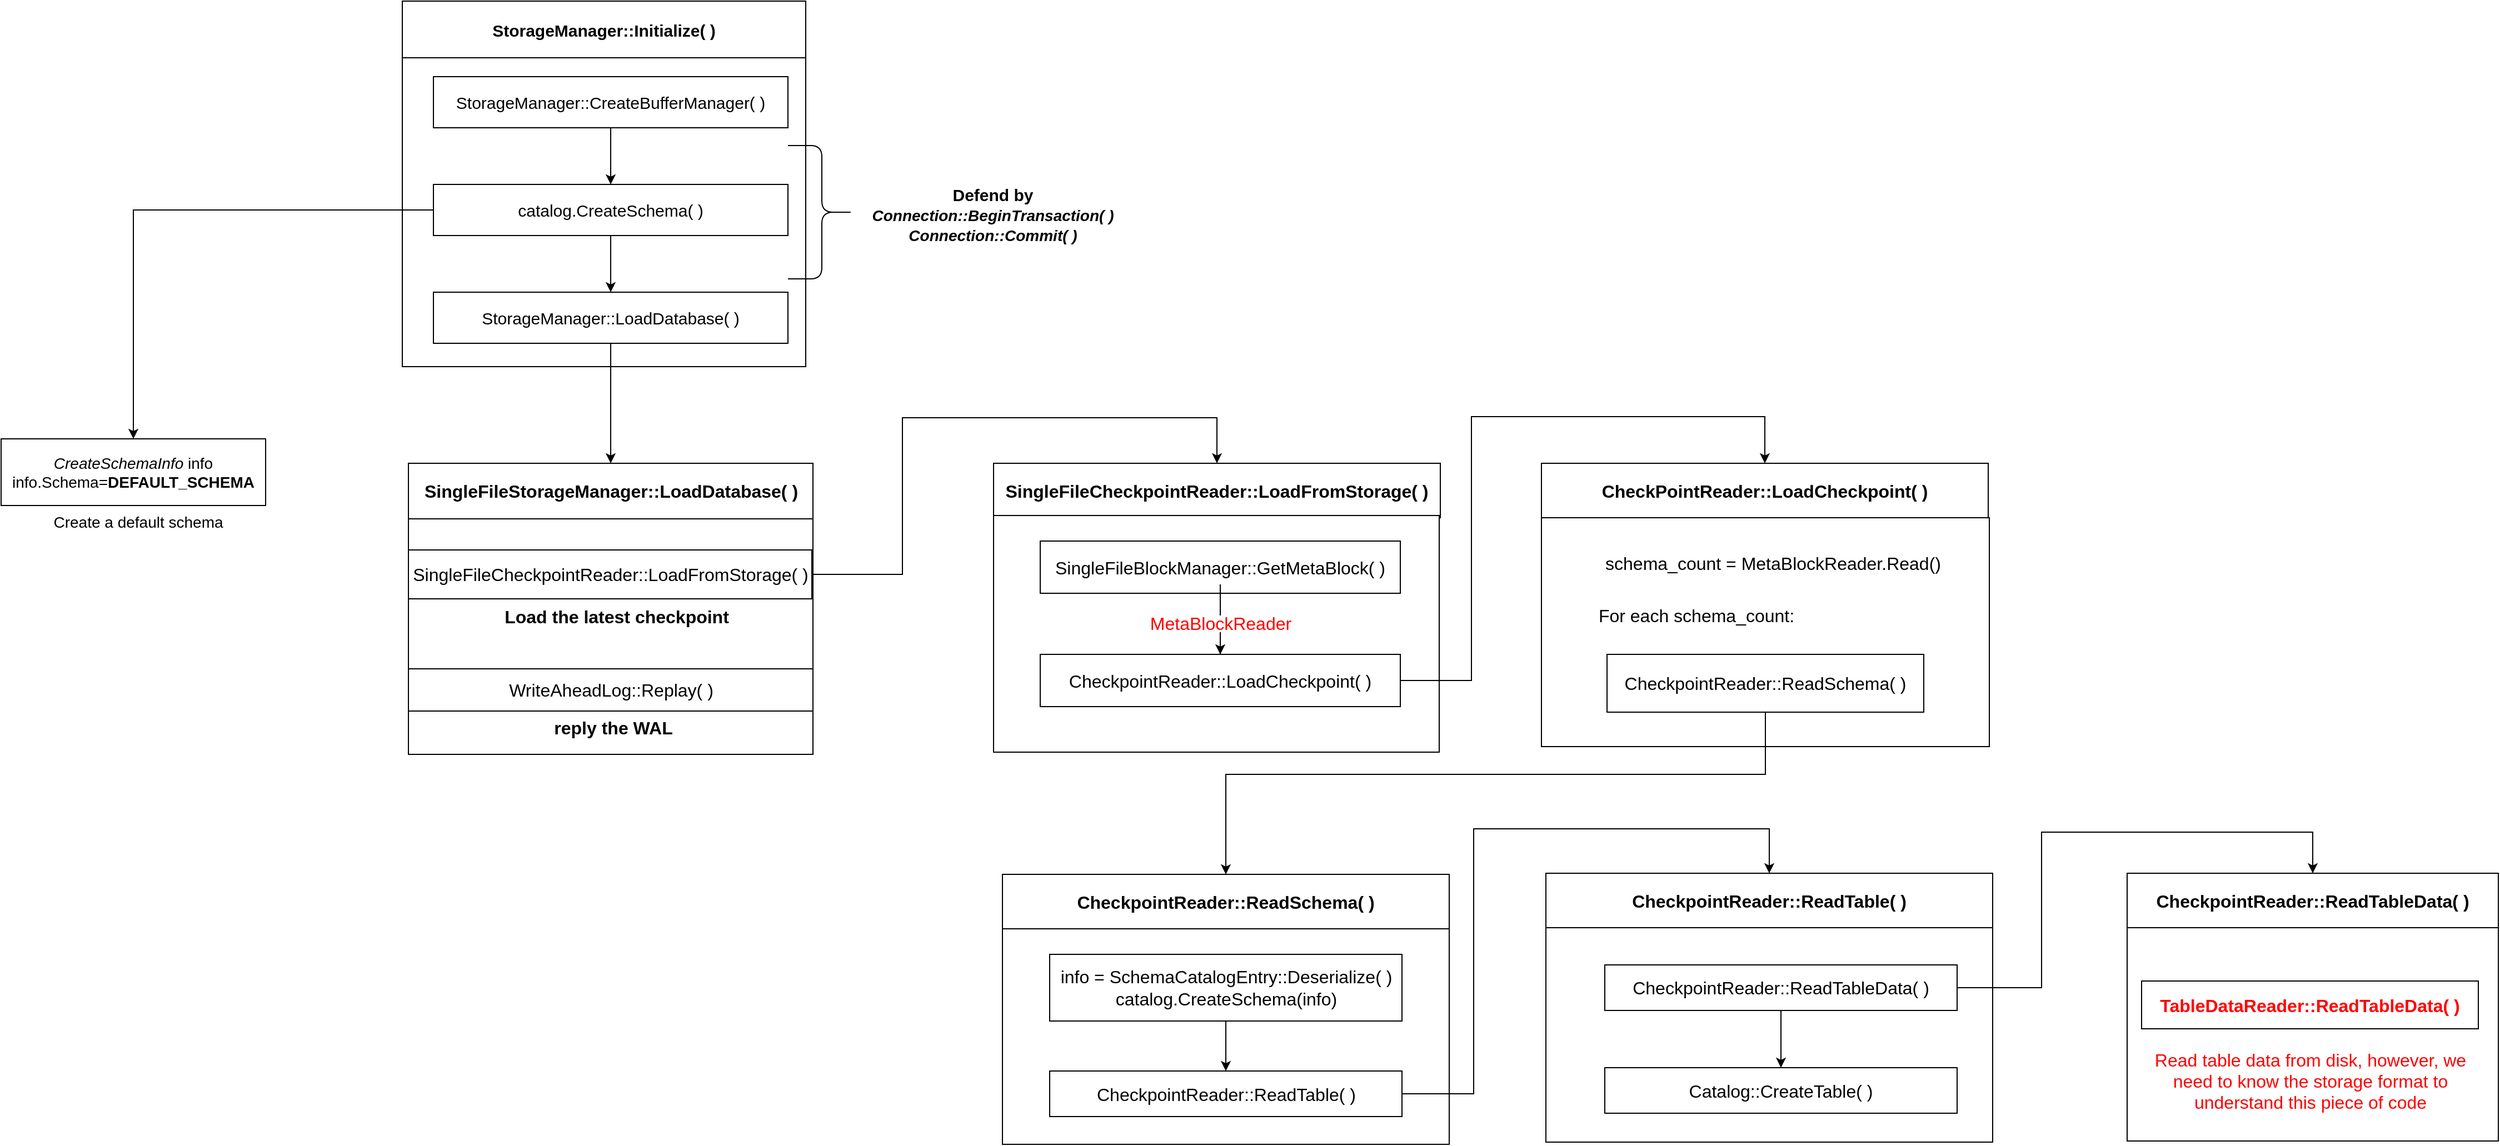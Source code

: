<mxfile version="20.6.0" type="github">
  <diagram id="GQswBAs9rWUTwK8a14QV" name="第 1 页">
    <mxGraphModel dx="5845" dy="1485" grid="0" gridSize="10" guides="1" tooltips="1" connect="1" arrows="1" fold="1" page="1" pageScale="1" pageWidth="3300" pageHeight="4681" math="0" shadow="0">
      <root>
        <mxCell id="0" />
        <mxCell id="1" parent="0" />
        <mxCell id="OjtDRb3r2wVRJjBGD-eC-1" value="&lt;font style=&quot;font-size: 15px;&quot;&gt;&lt;b&gt;StorageManager::Initialize( )&lt;/b&gt;&lt;/font&gt;" style="rounded=0;whiteSpace=wrap;html=1;" parent="1" vertex="1">
          <mxGeometry x="282" y="154" width="363" height="51" as="geometry" />
        </mxCell>
        <mxCell id="OjtDRb3r2wVRJjBGD-eC-2" value="" style="rounded=0;whiteSpace=wrap;html=1;fontSize=15;" parent="1" vertex="1">
          <mxGeometry x="282" y="205" width="363" height="278" as="geometry" />
        </mxCell>
        <mxCell id="OjtDRb3r2wVRJjBGD-eC-5" style="edgeStyle=orthogonalEdgeStyle;rounded=0;orthogonalLoop=1;jettySize=auto;html=1;entryX=0.5;entryY=0;entryDx=0;entryDy=0;fontSize=15;" parent="1" source="OjtDRb3r2wVRJjBGD-eC-3" target="OjtDRb3r2wVRJjBGD-eC-4" edge="1">
          <mxGeometry relative="1" as="geometry" />
        </mxCell>
        <mxCell id="OjtDRb3r2wVRJjBGD-eC-3" value="StorageManager::CreateBufferManager( )" style="rounded=0;whiteSpace=wrap;html=1;fontSize=15;" parent="1" vertex="1">
          <mxGeometry x="310" y="222" width="319" height="46" as="geometry" />
        </mxCell>
        <mxCell id="OjtDRb3r2wVRJjBGD-eC-7" style="edgeStyle=orthogonalEdgeStyle;rounded=0;orthogonalLoop=1;jettySize=auto;html=1;entryX=0.5;entryY=0;entryDx=0;entryDy=0;fontSize=15;" parent="1" source="OjtDRb3r2wVRJjBGD-eC-4" target="OjtDRb3r2wVRJjBGD-eC-6" edge="1">
          <mxGeometry relative="1" as="geometry" />
        </mxCell>
        <mxCell id="OjtDRb3r2wVRJjBGD-eC-10" style="edgeStyle=orthogonalEdgeStyle;rounded=0;orthogonalLoop=1;jettySize=auto;html=1;fontSize=14;" parent="1" source="OjtDRb3r2wVRJjBGD-eC-4" target="OjtDRb3r2wVRJjBGD-eC-11" edge="1">
          <mxGeometry relative="1" as="geometry">
            <mxPoint x="218" y="627" as="targetPoint" />
          </mxGeometry>
        </mxCell>
        <mxCell id="OjtDRb3r2wVRJjBGD-eC-4" value="catalog.CreateSchema( )" style="rounded=0;whiteSpace=wrap;html=1;fontSize=15;" parent="1" vertex="1">
          <mxGeometry x="310" y="319" width="319" height="46" as="geometry" />
        </mxCell>
        <mxCell id="VM_0vS1CVFmWydNHuRjW-6" style="edgeStyle=orthogonalEdgeStyle;rounded=0;orthogonalLoop=1;jettySize=auto;html=1;entryX=0.5;entryY=0;entryDx=0;entryDy=0;fontSize=16;" edge="1" parent="1" source="OjtDRb3r2wVRJjBGD-eC-6" target="VM_0vS1CVFmWydNHuRjW-2">
          <mxGeometry relative="1" as="geometry" />
        </mxCell>
        <mxCell id="OjtDRb3r2wVRJjBGD-eC-6" value="StorageManager::LoadDatabase( )" style="rounded=0;whiteSpace=wrap;html=1;fontSize=15;" parent="1" vertex="1">
          <mxGeometry x="310" y="416" width="319" height="46" as="geometry" />
        </mxCell>
        <mxCell id="OjtDRb3r2wVRJjBGD-eC-8" value="" style="shape=curlyBracket;whiteSpace=wrap;html=1;rounded=1;flipH=1;labelPosition=right;verticalLabelPosition=middle;align=left;verticalAlign=middle;fontSize=15;" parent="1" vertex="1">
          <mxGeometry x="629" y="284" width="61" height="120" as="geometry" />
        </mxCell>
        <mxCell id="OjtDRb3r2wVRJjBGD-eC-9" value="&lt;b&gt;Defend by &lt;i&gt;&lt;font style=&quot;font-size: 14px;&quot;&gt;Connection::BeginTransaction( ) Connection::Commit( )&lt;/font&gt;&lt;/i&gt;&lt;/b&gt;" style="text;html=1;strokeColor=none;fillColor=none;align=center;verticalAlign=middle;whiteSpace=wrap;rounded=0;fontSize=15;" parent="1" vertex="1">
          <mxGeometry x="696" y="331" width="235" height="30" as="geometry" />
        </mxCell>
        <mxCell id="OjtDRb3r2wVRJjBGD-eC-11" value="&lt;i&gt;CreateSchemaInfo&lt;/i&gt; info&lt;br&gt;info.Schema=&lt;b&gt;DEFAULT_SCHEMA&lt;/b&gt;" style="rounded=0;whiteSpace=wrap;html=1;fontSize=14;" parent="1" vertex="1">
          <mxGeometry x="-79" y="548" width="238" height="60" as="geometry" />
        </mxCell>
        <mxCell id="VM_0vS1CVFmWydNHuRjW-1" value="&lt;font style=&quot;font-size: 14px;&quot;&gt;Create a default schema&lt;/font&gt;" style="text;html=1;strokeColor=none;fillColor=none;align=center;verticalAlign=middle;whiteSpace=wrap;rounded=0;" vertex="1" parent="1">
          <mxGeometry x="-47" y="608" width="183" height="30" as="geometry" />
        </mxCell>
        <mxCell id="VM_0vS1CVFmWydNHuRjW-2" value="&lt;font style=&quot;font-size: 16px;&quot;&gt;&lt;b&gt;SingleFileStorageManager::LoadDatabase( )&lt;/b&gt;&lt;/font&gt;" style="rounded=0;whiteSpace=wrap;html=1;fontSize=14;" vertex="1" parent="1">
          <mxGeometry x="287.5" y="570" width="364" height="50" as="geometry" />
        </mxCell>
        <mxCell id="VM_0vS1CVFmWydNHuRjW-3" value="" style="rounded=0;whiteSpace=wrap;html=1;fontSize=16;" vertex="1" parent="1">
          <mxGeometry x="287.5" y="620" width="364" height="212" as="geometry" />
        </mxCell>
        <mxCell id="VM_0vS1CVFmWydNHuRjW-14" style="edgeStyle=orthogonalEdgeStyle;rounded=0;orthogonalLoop=1;jettySize=auto;html=1;entryX=0.5;entryY=0;entryDx=0;entryDy=0;fontSize=16;" edge="1" parent="1" source="VM_0vS1CVFmWydNHuRjW-4" target="VM_0vS1CVFmWydNHuRjW-9">
          <mxGeometry relative="1" as="geometry">
            <Array as="points">
              <mxPoint x="732" y="670" />
              <mxPoint x="732" y="529" />
              <mxPoint x="1015" y="529" />
            </Array>
          </mxGeometry>
        </mxCell>
        <mxCell id="VM_0vS1CVFmWydNHuRjW-4" value="SingleFileCheckpointReader::LoadFromStorage( )" style="rounded=0;whiteSpace=wrap;html=1;fontSize=16;" vertex="1" parent="1">
          <mxGeometry x="287.5" y="648" width="363" height="44" as="geometry" />
        </mxCell>
        <mxCell id="VM_0vS1CVFmWydNHuRjW-5" value="WriteAheadLog::Replay( )" style="rounded=0;whiteSpace=wrap;html=1;fontSize=16;" vertex="1" parent="1">
          <mxGeometry x="287.5" y="755" width="364" height="38" as="geometry" />
        </mxCell>
        <mxCell id="VM_0vS1CVFmWydNHuRjW-7" value="&lt;b&gt;Load the latest checkpoint&lt;/b&gt;" style="text;html=1;strokeColor=none;fillColor=none;align=center;verticalAlign=middle;whiteSpace=wrap;rounded=0;fontSize=16;" vertex="1" parent="1">
          <mxGeometry x="365" y="692.5" width="220" height="30" as="geometry" />
        </mxCell>
        <mxCell id="VM_0vS1CVFmWydNHuRjW-8" value="&lt;b&gt;reply the WAL&lt;/b&gt;" style="text;html=1;strokeColor=none;fillColor=none;align=center;verticalAlign=middle;whiteSpace=wrap;rounded=0;fontSize=16;" vertex="1" parent="1">
          <mxGeometry x="362" y="793" width="220" height="30" as="geometry" />
        </mxCell>
        <mxCell id="VM_0vS1CVFmWydNHuRjW-9" value="&lt;b&gt;SingleFileCheckpointReader::LoadFromStorage( )&lt;/b&gt;" style="rounded=0;whiteSpace=wrap;html=1;fontSize=16;" vertex="1" parent="1">
          <mxGeometry x="814" y="570" width="402" height="49" as="geometry" />
        </mxCell>
        <mxCell id="VM_0vS1CVFmWydNHuRjW-10" value="" style="rounded=0;whiteSpace=wrap;html=1;fontSize=16;" vertex="1" parent="1">
          <mxGeometry x="814" y="617" width="401" height="213" as="geometry" />
        </mxCell>
        <mxCell id="VM_0vS1CVFmWydNHuRjW-13" style="edgeStyle=orthogonalEdgeStyle;rounded=0;orthogonalLoop=1;jettySize=auto;html=1;entryX=0.5;entryY=0;entryDx=0;entryDy=0;fontSize=16;startArrow=none;" edge="1" parent="1" source="VM_0vS1CVFmWydNHuRjW-15" target="VM_0vS1CVFmWydNHuRjW-12">
          <mxGeometry relative="1" as="geometry" />
        </mxCell>
        <mxCell id="VM_0vS1CVFmWydNHuRjW-11" value="SingleFileBlockManager::GetMetaBlock( )" style="rounded=0;whiteSpace=wrap;html=1;fontSize=16;" vertex="1" parent="1">
          <mxGeometry x="856" y="640" width="324" height="47" as="geometry" />
        </mxCell>
        <mxCell id="VM_0vS1CVFmWydNHuRjW-23" style="edgeStyle=orthogonalEdgeStyle;rounded=0;orthogonalLoop=1;jettySize=auto;html=1;entryX=0.5;entryY=0;entryDx=0;entryDy=0;fontSize=16;fontColor=#000000;" edge="1" parent="1" source="VM_0vS1CVFmWydNHuRjW-12" target="VM_0vS1CVFmWydNHuRjW-17">
          <mxGeometry relative="1" as="geometry">
            <Array as="points">
              <mxPoint x="1244" y="766" />
              <mxPoint x="1244" y="528" />
              <mxPoint x="1508" y="528" />
            </Array>
          </mxGeometry>
        </mxCell>
        <mxCell id="VM_0vS1CVFmWydNHuRjW-12" value="CheckpointReader::LoadCheckpoint( )" style="rounded=0;whiteSpace=wrap;html=1;fontSize=16;" vertex="1" parent="1">
          <mxGeometry x="856" y="742" width="324" height="47" as="geometry" />
        </mxCell>
        <mxCell id="VM_0vS1CVFmWydNHuRjW-15" value="&lt;font color=&quot;#ff0000&quot;&gt;MetaBlockReader&lt;/font&gt;" style="text;html=1;strokeColor=none;fillColor=none;align=center;verticalAlign=middle;whiteSpace=wrap;rounded=0;fontSize=16;" vertex="1" parent="1">
          <mxGeometry x="936.5" y="699" width="163" height="30" as="geometry" />
        </mxCell>
        <mxCell id="VM_0vS1CVFmWydNHuRjW-16" value="" style="edgeStyle=orthogonalEdgeStyle;rounded=0;orthogonalLoop=1;jettySize=auto;html=1;entryX=0.5;entryY=0;entryDx=0;entryDy=0;fontSize=16;endArrow=none;" edge="1" parent="1" source="VM_0vS1CVFmWydNHuRjW-11" target="VM_0vS1CVFmWydNHuRjW-15">
          <mxGeometry relative="1" as="geometry">
            <mxPoint x="1018" y="687" as="sourcePoint" />
            <mxPoint x="1018" y="742" as="targetPoint" />
          </mxGeometry>
        </mxCell>
        <mxCell id="VM_0vS1CVFmWydNHuRjW-17" value="&lt;b&gt;CheckPointReader::LoadCheckpoint( )&lt;/b&gt;" style="rounded=0;whiteSpace=wrap;html=1;fontSize=16;" vertex="1" parent="1">
          <mxGeometry x="1307" y="570" width="402" height="49" as="geometry" />
        </mxCell>
        <mxCell id="VM_0vS1CVFmWydNHuRjW-18" value="" style="rounded=0;whiteSpace=wrap;html=1;fontSize=16;fontColor=#FF0000;" vertex="1" parent="1">
          <mxGeometry x="1307" y="619" width="403" height="206" as="geometry" />
        </mxCell>
        <mxCell id="VM_0vS1CVFmWydNHuRjW-20" value="&lt;font color=&quot;#000000&quot;&gt;schema_count = MetaBlockReader.Read()&lt;/font&gt;" style="text;html=1;strokeColor=none;fillColor=none;align=center;verticalAlign=middle;whiteSpace=wrap;rounded=0;fontSize=16;fontColor=#FF0000;" vertex="1" parent="1">
          <mxGeometry x="1348" y="645" width="335" height="30" as="geometry" />
        </mxCell>
        <mxCell id="VM_0vS1CVFmWydNHuRjW-21" value="For each schema_count:" style="text;html=1;strokeColor=none;fillColor=none;align=center;verticalAlign=middle;whiteSpace=wrap;rounded=0;fontSize=16;fontColor=#000000;" vertex="1" parent="1">
          <mxGeometry x="1325" y="692" width="243" height="30" as="geometry" />
        </mxCell>
        <mxCell id="VM_0vS1CVFmWydNHuRjW-43" style="edgeStyle=orthogonalEdgeStyle;rounded=0;orthogonalLoop=1;jettySize=auto;html=1;fontSize=16;fontColor=#FF0000;" edge="1" parent="1" source="VM_0vS1CVFmWydNHuRjW-22" target="VM_0vS1CVFmWydNHuRjW-24">
          <mxGeometry relative="1" as="geometry">
            <Array as="points">
              <mxPoint x="1508" y="850" />
              <mxPoint x="1023" y="850" />
            </Array>
          </mxGeometry>
        </mxCell>
        <mxCell id="VM_0vS1CVFmWydNHuRjW-22" value="CheckpointReader::ReadSchema( )" style="rounded=0;whiteSpace=wrap;html=1;fontSize=16;fontColor=#000000;" vertex="1" parent="1">
          <mxGeometry x="1366" y="742" width="285" height="52" as="geometry" />
        </mxCell>
        <mxCell id="VM_0vS1CVFmWydNHuRjW-24" value="&lt;b&gt;CheckpointReader::ReadSchema( )&lt;/b&gt;" style="rounded=0;whiteSpace=wrap;html=1;fontSize=16;" vertex="1" parent="1">
          <mxGeometry x="822" y="940.0" width="402" height="49" as="geometry" />
        </mxCell>
        <mxCell id="VM_0vS1CVFmWydNHuRjW-26" value="" style="rounded=0;whiteSpace=wrap;html=1;fontSize=16;fontColor=#000000;" vertex="1" parent="1">
          <mxGeometry x="822" y="989.0" width="402" height="194" as="geometry" />
        </mxCell>
        <mxCell id="VM_0vS1CVFmWydNHuRjW-30" style="edgeStyle=orthogonalEdgeStyle;rounded=0;orthogonalLoop=1;jettySize=auto;html=1;entryX=0.5;entryY=0;entryDx=0;entryDy=0;fontSize=16;fontColor=#000000;" edge="1" parent="1" source="VM_0vS1CVFmWydNHuRjW-28" target="VM_0vS1CVFmWydNHuRjW-29">
          <mxGeometry relative="1" as="geometry" />
        </mxCell>
        <mxCell id="VM_0vS1CVFmWydNHuRjW-28" value="info = SchemaCatalogEntry::Deserialize( )&lt;br&gt;catalog.CreateSchema(info)" style="rounded=0;whiteSpace=wrap;html=1;fontSize=16;fontColor=#000000;" vertex="1" parent="1">
          <mxGeometry x="864.5" y="1012.0" width="317" height="60" as="geometry" />
        </mxCell>
        <mxCell id="VM_0vS1CVFmWydNHuRjW-36" style="edgeStyle=orthogonalEdgeStyle;rounded=0;orthogonalLoop=1;jettySize=auto;html=1;entryX=0.5;entryY=0;entryDx=0;entryDy=0;fontSize=16;fontColor=#000000;" edge="1" parent="1" source="VM_0vS1CVFmWydNHuRjW-29" target="VM_0vS1CVFmWydNHuRjW-31">
          <mxGeometry relative="1" as="geometry">
            <Array as="points">
              <mxPoint x="1246" y="1137" />
              <mxPoint x="1246" y="899.0" />
              <mxPoint x="1512" y="899.0" />
            </Array>
          </mxGeometry>
        </mxCell>
        <mxCell id="VM_0vS1CVFmWydNHuRjW-29" value="CheckpointReader::ReadTable( )" style="rounded=0;whiteSpace=wrap;html=1;fontSize=16;fontColor=#000000;" vertex="1" parent="1">
          <mxGeometry x="864.5" y="1117" width="317" height="41" as="geometry" />
        </mxCell>
        <mxCell id="VM_0vS1CVFmWydNHuRjW-31" value="&lt;b&gt;CheckpointReader::ReadTable( )&lt;/b&gt;" style="rounded=0;whiteSpace=wrap;html=1;fontSize=16;" vertex="1" parent="1">
          <mxGeometry x="1311" y="939.0" width="402" height="49" as="geometry" />
        </mxCell>
        <mxCell id="VM_0vS1CVFmWydNHuRjW-32" value="" style="rounded=0;whiteSpace=wrap;html=1;fontSize=16;fontColor=#000000;" vertex="1" parent="1">
          <mxGeometry x="1311" y="988.0" width="402" height="193" as="geometry" />
        </mxCell>
        <mxCell id="VM_0vS1CVFmWydNHuRjW-35" value="" style="edgeStyle=orthogonalEdgeStyle;rounded=0;orthogonalLoop=1;jettySize=auto;html=1;fontSize=16;fontColor=#000000;" edge="1" parent="1" source="VM_0vS1CVFmWydNHuRjW-33" target="VM_0vS1CVFmWydNHuRjW-34">
          <mxGeometry relative="1" as="geometry" />
        </mxCell>
        <mxCell id="VM_0vS1CVFmWydNHuRjW-41" style="edgeStyle=orthogonalEdgeStyle;rounded=0;orthogonalLoop=1;jettySize=auto;html=1;entryX=0.5;entryY=0;entryDx=0;entryDy=0;fontSize=16;fontColor=#FF0000;" edge="1" parent="1" source="VM_0vS1CVFmWydNHuRjW-33" target="VM_0vS1CVFmWydNHuRjW-37">
          <mxGeometry relative="1" as="geometry">
            <Array as="points">
              <mxPoint x="1757" y="1042" />
              <mxPoint x="1757" y="902.0" />
              <mxPoint x="2001" y="902.0" />
            </Array>
          </mxGeometry>
        </mxCell>
        <mxCell id="VM_0vS1CVFmWydNHuRjW-33" value="CheckpointReader::ReadTableData( )" style="rounded=0;whiteSpace=wrap;html=1;fontSize=16;fontColor=#000000;" vertex="1" parent="1">
          <mxGeometry x="1364" y="1021.5" width="317" height="41" as="geometry" />
        </mxCell>
        <mxCell id="VM_0vS1CVFmWydNHuRjW-34" value="Catalog::CreateTable( )" style="rounded=0;whiteSpace=wrap;html=1;fontSize=16;fontColor=#000000;" vertex="1" parent="1">
          <mxGeometry x="1364" y="1114" width="317" height="41" as="geometry" />
        </mxCell>
        <mxCell id="VM_0vS1CVFmWydNHuRjW-37" value="&lt;b&gt;CheckpointReader::ReadTableData( )&lt;/b&gt;" style="rounded=0;whiteSpace=wrap;html=1;fontSize=16;" vertex="1" parent="1">
          <mxGeometry x="1834" y="939.0" width="334" height="49" as="geometry" />
        </mxCell>
        <mxCell id="VM_0vS1CVFmWydNHuRjW-38" value="" style="rounded=0;whiteSpace=wrap;html=1;fontSize=16;fontColor=#000000;" vertex="1" parent="1">
          <mxGeometry x="1834" y="988.0" width="334" height="192" as="geometry" />
        </mxCell>
        <mxCell id="VM_0vS1CVFmWydNHuRjW-40" value="&lt;b&gt;&lt;font color=&quot;#ff0000&quot;&gt;TableDataReader::ReadTableData( )&lt;/font&gt;&lt;/b&gt;" style="rounded=0;whiteSpace=wrap;html=1;fontSize=16;fontColor=#000000;" vertex="1" parent="1">
          <mxGeometry x="1847" y="1036" width="303" height="43" as="geometry" />
        </mxCell>
        <mxCell id="VM_0vS1CVFmWydNHuRjW-42" value="Read table data from disk, however, we need to know the storage format to understand this piece of code" style="text;html=1;strokeColor=none;fillColor=none;align=center;verticalAlign=middle;whiteSpace=wrap;rounded=0;fontSize=16;fontColor=#FF0000;" vertex="1" parent="1">
          <mxGeometry x="1847" y="1111" width="304" height="30" as="geometry" />
        </mxCell>
      </root>
    </mxGraphModel>
  </diagram>
</mxfile>
